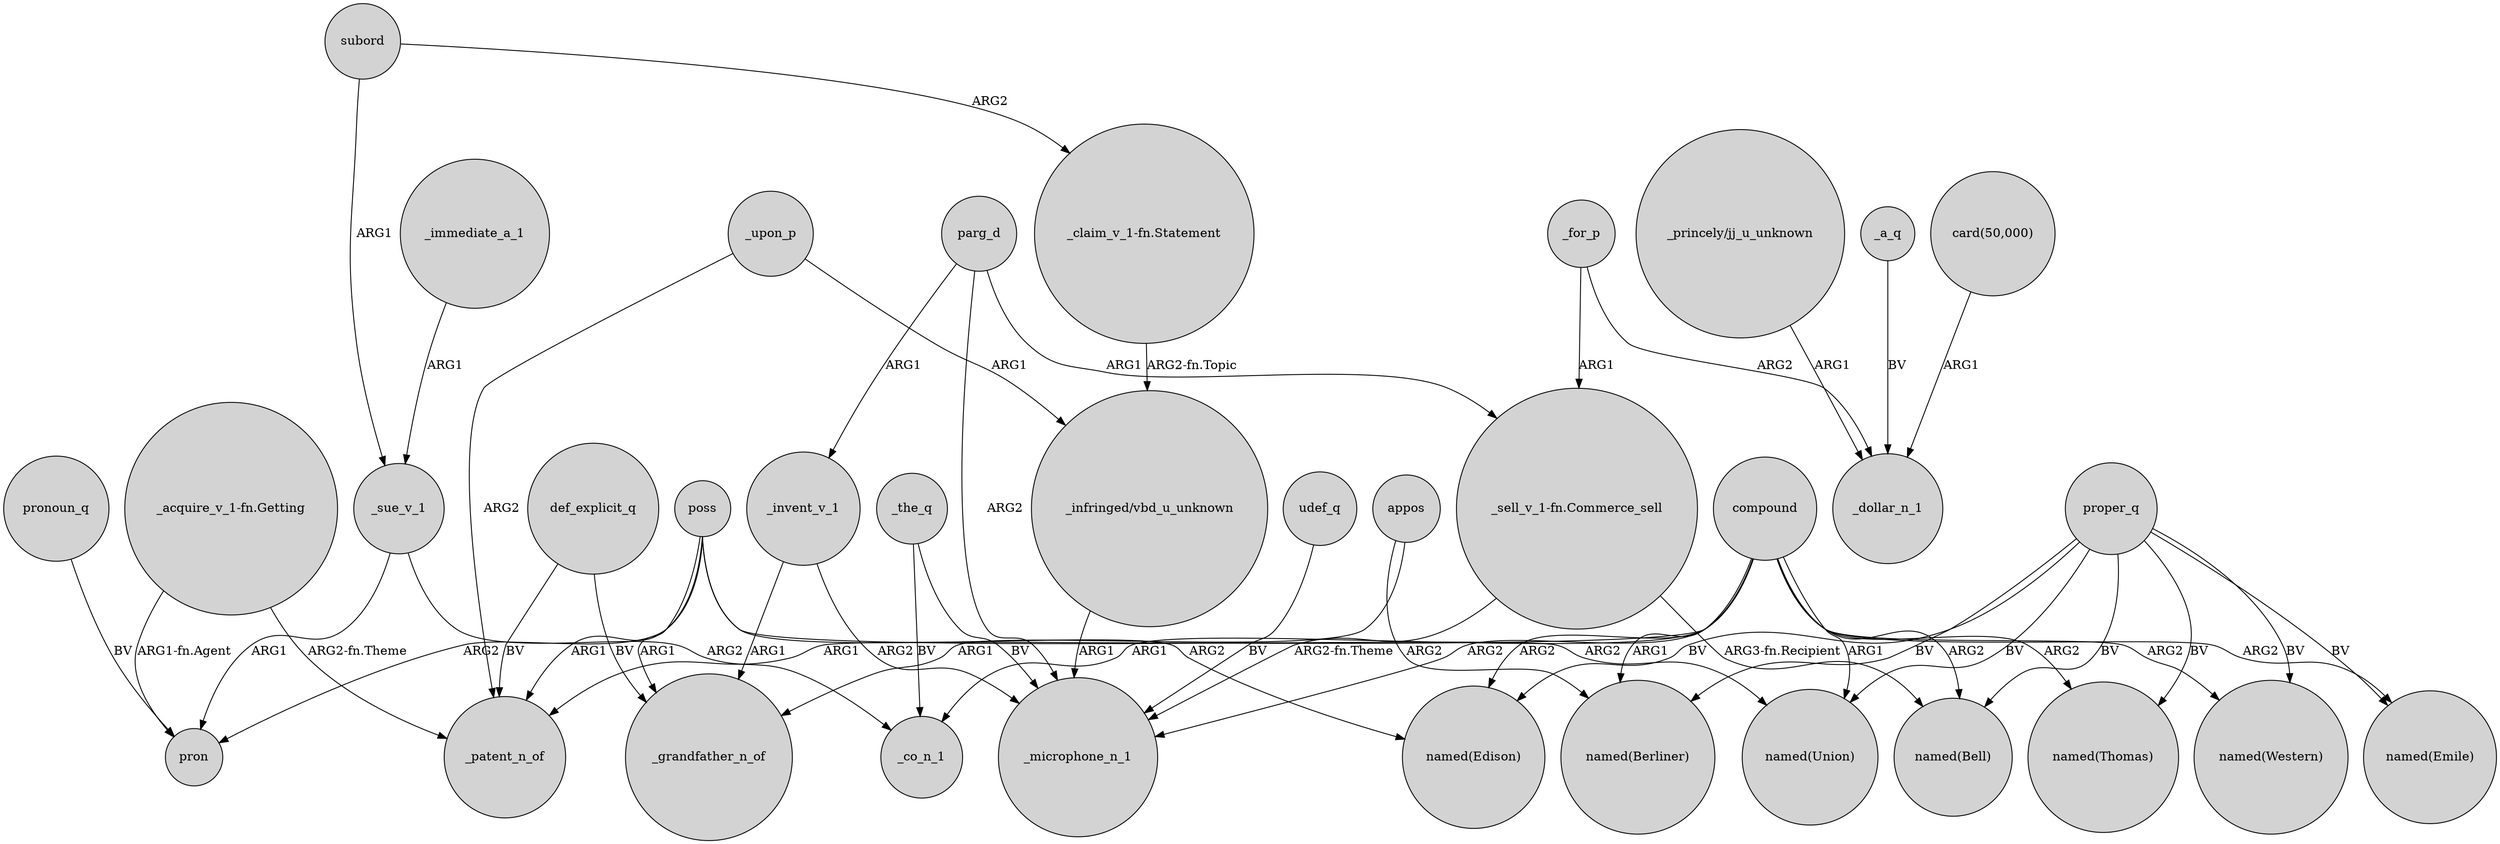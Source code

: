digraph {
	node [shape=circle style=filled]
	_upon_p -> _patent_n_of [label=ARG2]
	poss -> _patent_n_of [label=ARG1]
	"_claim_v_1-fn.Statement" -> "_infringed/vbd_u_unknown" [label="ARG2-fn.Topic"]
	compound -> "named(Edison)" [label=ARG2]
	parg_d -> _invent_v_1 [label=ARG1]
	parg_d -> _microphone_n_1 [label=ARG2]
	proper_q -> "named(Union)" [label=BV]
	poss -> pron [label=ARG2]
	"_acquire_v_1-fn.Getting" -> _patent_n_of [label="ARG2-fn.Theme"]
	_sue_v_1 -> pron [label=ARG1]
	_for_p -> _dollar_n_1 [label=ARG2]
	proper_q -> "named(Edison)" [label=BV]
	def_explicit_q -> _patent_n_of [label=BV]
	compound -> _patent_n_of [label=ARG1]
	proper_q -> "named(Berliner)" [label=BV]
	appos -> _grandfather_n_of [label=ARG1]
	"_infringed/vbd_u_unknown" -> _microphone_n_1 [label=ARG1]
	parg_d -> "_sell_v_1-fn.Commerce_sell" [label=ARG1]
	poss -> "named(Union)" [label=ARG2]
	"_princely/jj_u_unknown" -> _dollar_n_1 [label=ARG1]
	_a_q -> _dollar_n_1 [label=BV]
	"_sell_v_1-fn.Commerce_sell" -> "named(Bell)" [label="ARG3-fn.Recipient"]
	compound -> "named(Emile)" [label=ARG2]
	_the_q -> _co_n_1 [label=BV]
	"_acquire_v_1-fn.Getting" -> pron [label="ARG1-fn.Agent"]
	compound -> "named(Berliner)" [label=ARG1]
	poss -> "named(Edison)" [label=ARG2]
	_immediate_a_1 -> _sue_v_1 [label=ARG1]
	pronoun_q -> pron [label=BV]
	appos -> "named(Berliner)" [label=ARG2]
	proper_q -> "named(Thomas)" [label=BV]
	compound -> "named(Union)" [label=ARG1]
	compound -> _microphone_n_1 [label=ARG2]
	subord -> _sue_v_1 [label=ARG1]
	def_explicit_q -> _grandfather_n_of [label=BV]
	_invent_v_1 -> _grandfather_n_of [label=ARG1]
	subord -> "_claim_v_1-fn.Statement" [label=ARG2]
	_for_p -> "_sell_v_1-fn.Commerce_sell" [label=ARG1]
	"card(50,000)" -> _dollar_n_1 [label=ARG1]
	proper_q -> "named(Western)" [label=BV]
	_sue_v_1 -> _co_n_1 [label=ARG2]
	_upon_p -> "_infringed/vbd_u_unknown" [label=ARG1]
	proper_q -> "named(Emile)" [label=BV]
	_invent_v_1 -> _microphone_n_1 [label=ARG2]
	_the_q -> _microphone_n_1 [label=BV]
	compound -> _co_n_1 [label=ARG1]
	compound -> "named(Bell)" [label=ARG2]
	proper_q -> "named(Bell)" [label=BV]
	udef_q -> _microphone_n_1 [label=BV]
	compound -> "named(Thomas)" [label=ARG2]
	"_sell_v_1-fn.Commerce_sell" -> _microphone_n_1 [label="ARG2-fn.Theme"]
	compound -> "named(Western)" [label=ARG2]
	poss -> _grandfather_n_of [label=ARG1]
}
